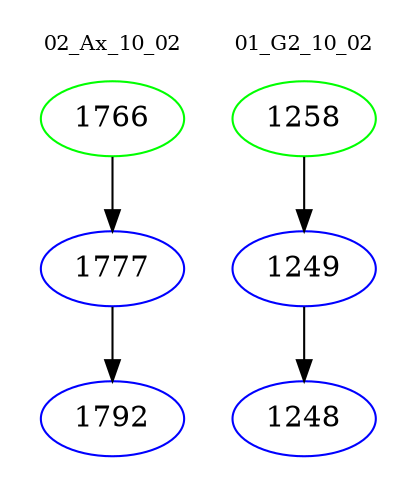 digraph{
subgraph cluster_0 {
color = white
label = "02_Ax_10_02";
fontsize=10;
T0_1766 [label="1766", color="green"]
T0_1766 -> T0_1777 [color="black"]
T0_1777 [label="1777", color="blue"]
T0_1777 -> T0_1792 [color="black"]
T0_1792 [label="1792", color="blue"]
}
subgraph cluster_1 {
color = white
label = "01_G2_10_02";
fontsize=10;
T1_1258 [label="1258", color="green"]
T1_1258 -> T1_1249 [color="black"]
T1_1249 [label="1249", color="blue"]
T1_1249 -> T1_1248 [color="black"]
T1_1248 [label="1248", color="blue"]
}
}
